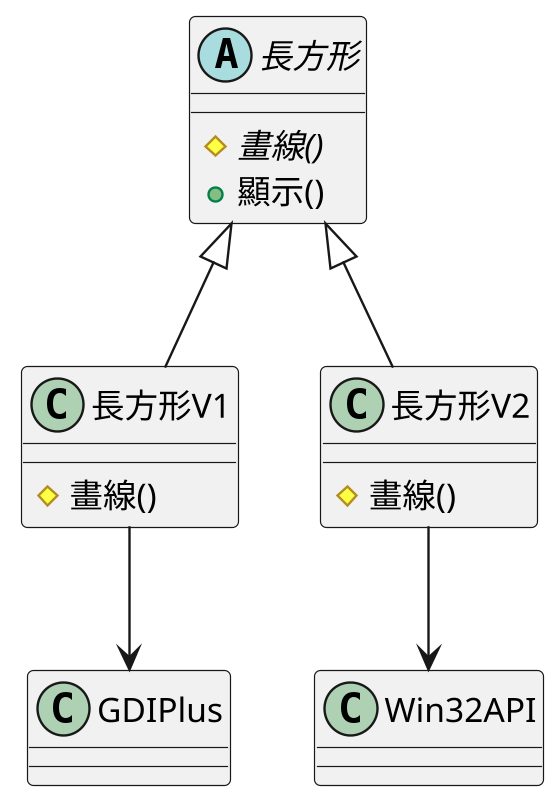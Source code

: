 @startuml

scale 800*800

skinparam defaultFontName "Noto Sans Mono CJK TC Regular"

abstract class 長方形{
    {abstract} #畫線()
    + 顯示()
}

class 長方形V1 {
    # 畫線()
}

class 長方形V2 {
    # 畫線()
}


長方形 <|-down- 長方形V1 
長方形 <|-down- 長方形V2

長方形V1 -down-> GDIPlus
長方形V2 -down-> Win32API

@enduml